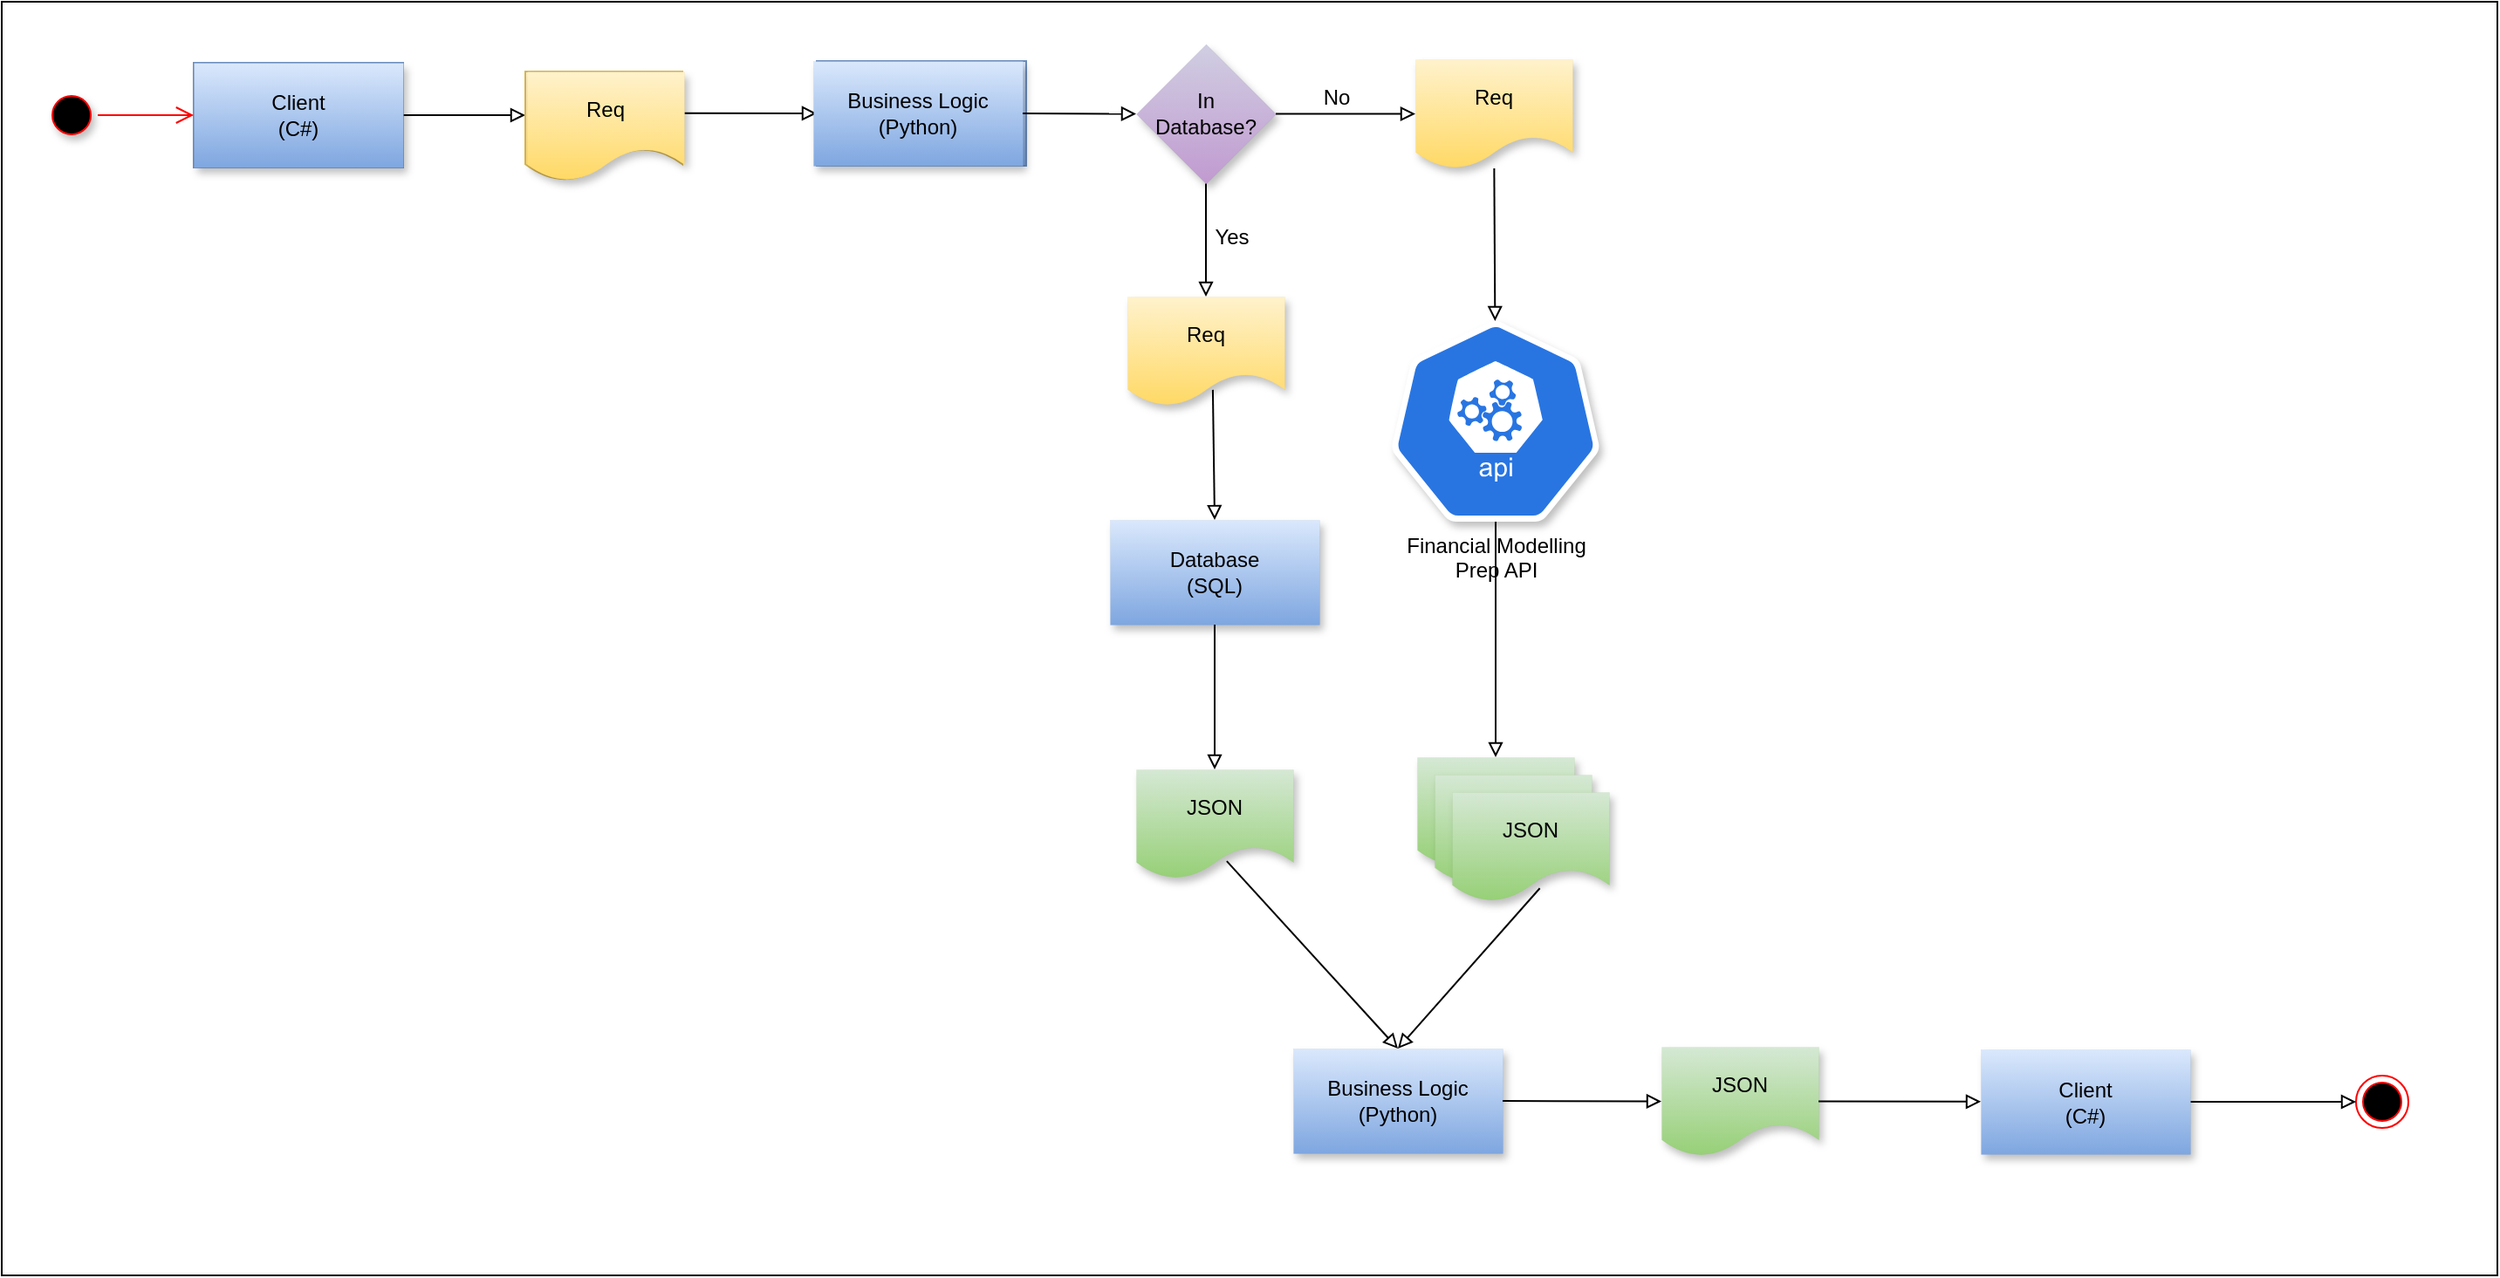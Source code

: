 <mxfile version="21.0.6" type="device"><diagram name="Page-1" id="KfmV6OYn59KmqsXcrxqc"><mxGraphModel dx="2759" dy="2098" grid="1" gridSize="10" guides="1" tooltips="1" connect="1" arrows="1" fold="1" page="1" pageScale="1" pageWidth="850" pageHeight="1100" math="0" shadow="0"><root><mxCell id="0"/><mxCell id="1" parent="0"/><mxCell id="ePvGadUAwdb9zLvmV7eV-70" value="" style="rounded=0;whiteSpace=wrap;html=1;" vertex="1" parent="1"><mxGeometry x="-160" y="-250" width="1430" height="730" as="geometry"/></mxCell><mxCell id="ePvGadUAwdb9zLvmV7eV-25" value="JSON" style="shape=document;whiteSpace=wrap;html=1;boundedLbl=1;fillColor=#d5e8d4;strokeColor=#82b366;gradientColor=#97d077;strokeWidth=0;shadow=1;" vertex="1" parent="1"><mxGeometry x="490" y="190" width="90" height="62.5" as="geometry"/></mxCell><mxCell id="ePvGadUAwdb9zLvmV7eV-27" value="Client&lt;br&gt;(C#)" style="rounded=0;whiteSpace=wrap;html=1;fillColor=#dae8fc;gradientColor=#7ea6e0;strokeColor=#6c8ebf;" vertex="1" parent="1"><mxGeometry x="-50" y="-215" width="120" height="60" as="geometry"/></mxCell><mxCell id="ePvGadUAwdb9zLvmV7eV-29" value="" style="ellipse;html=1;shape=startState;fillColor=#000000;strokeColor=#ff0000;shadow=1;gradientColor=none;" vertex="1" parent="1"><mxGeometry x="-135" y="-200" width="30" height="30" as="geometry"/></mxCell><mxCell id="ePvGadUAwdb9zLvmV7eV-30" value="" style="edgeStyle=orthogonalEdgeStyle;html=1;verticalAlign=bottom;endArrow=open;endSize=8;strokeColor=#ff0000;rounded=0;" edge="1" source="ePvGadUAwdb9zLvmV7eV-29" parent="1"><mxGeometry relative="1" as="geometry"><mxPoint x="-50" y="-185" as="targetPoint"/></mxGeometry></mxCell><mxCell id="ePvGadUAwdb9zLvmV7eV-31" value="" style="ellipse;html=1;shape=endState;fillColor=#000000;strokeColor=#ff0000;" vertex="1" parent="1"><mxGeometry x="1189" y="365.5" width="30" height="30" as="geometry"/></mxCell><mxCell id="ePvGadUAwdb9zLvmV7eV-32" value="" style="endArrow=block;html=1;rounded=0;endFill=0;exitX=1;exitY=0.5;exitDx=0;exitDy=0;" edge="1" parent="1" source="ePvGadUAwdb9zLvmV7eV-27"><mxGeometry width="50" height="50" relative="1" as="geometry"><mxPoint x="119" y="295" as="sourcePoint"/><mxPoint x="140" y="-185" as="targetPoint"/></mxGeometry></mxCell><mxCell id="ePvGadUAwdb9zLvmV7eV-33" value="Req" style="shape=document;whiteSpace=wrap;html=1;boundedLbl=1;fillColor=#fff2cc;strokeColor=#d6b656;gradientColor=#ffd966;" vertex="1" parent="1"><mxGeometry x="140" y="-210" width="90" height="62.5" as="geometry"/></mxCell><mxCell id="ePvGadUAwdb9zLvmV7eV-34" value="Business Logic&lt;br&gt;(Python)" style="rounded=0;whiteSpace=wrap;html=1;fillColor=#dae8fc;gradientColor=#7ea6e0;strokeColor=#6c8ebf;" vertex="1" parent="1"><mxGeometry x="307" y="-216" width="120" height="60" as="geometry"/></mxCell><mxCell id="ePvGadUAwdb9zLvmV7eV-35" value="" style="endArrow=block;html=1;rounded=0;endFill=0;exitX=1;exitY=0.5;exitDx=0;exitDy=0;entryX=0;entryY=0.5;entryDx=0;entryDy=0;" edge="1" parent="1" source="ePvGadUAwdb9zLvmV7eV-57" target="ePvGadUAwdb9zLvmV7eV-31"><mxGeometry width="50" height="50" relative="1" as="geometry"><mxPoint x="-200" y="-20" as="sourcePoint"/><mxPoint x="-90" y="-30" as="targetPoint"/></mxGeometry></mxCell><mxCell id="ePvGadUAwdb9zLvmV7eV-36" value="" style="endArrow=block;html=1;rounded=0;endFill=0;exitX=1.013;exitY=0.381;exitDx=0;exitDy=0;exitPerimeter=0;entryX=0;entryY=0.5;entryDx=0;entryDy=0;" edge="1" parent="1" source="ePvGadUAwdb9zLvmV7eV-33" target="ePvGadUAwdb9zLvmV7eV-34"><mxGeometry width="50" height="50" relative="1" as="geometry"><mxPoint x="280" y="-180" as="sourcePoint"/><mxPoint x="280" y="-170" as="targetPoint"/></mxGeometry></mxCell><mxCell id="ePvGadUAwdb9zLvmV7eV-37" value="In &lt;br&gt;Database?" style="rhombus;whiteSpace=wrap;html=1;fillColor=#d0cee2;strokeColor=#56517e;gradientColor=#c19ad0;shadow=1;rounded=0;strokeWidth=0;" vertex="1" parent="1"><mxGeometry x="490" y="-225.75" width="80" height="80" as="geometry"/></mxCell><mxCell id="ePvGadUAwdb9zLvmV7eV-38" value="Client&lt;br&gt;(C#)" style="rounded=0;whiteSpace=wrap;html=1;fillColor=#dae8fc;gradientColor=#7ea6e0;strokeColor=#6c8ebf;strokeWidth=0;shadow=1;" vertex="1" parent="1"><mxGeometry x="-50" y="-215" width="120" height="60" as="geometry"/></mxCell><mxCell id="ePvGadUAwdb9zLvmV7eV-39" value="Business Logic&lt;br&gt;(Python)" style="rounded=0;whiteSpace=wrap;html=1;fillColor=#dae8fc;gradientColor=#7ea6e0;strokeColor=#6c8ebf;strokeWidth=0;shadow=1;" vertex="1" parent="1"><mxGeometry x="305" y="-216" width="120" height="60" as="geometry"/></mxCell><mxCell id="ePvGadUAwdb9zLvmV7eV-40" value="Req" style="shape=document;whiteSpace=wrap;html=1;boundedLbl=1;fillColor=#fff2cc;strokeColor=#d6b656;gradientColor=#ffd966;strokeWidth=0;shadow=1;" vertex="1" parent="1"><mxGeometry x="141" y="-210" width="90" height="62.5" as="geometry"/></mxCell><mxCell id="ePvGadUAwdb9zLvmV7eV-41" value="Database&lt;br&gt;(SQL)" style="rounded=0;whiteSpace=wrap;html=1;fillColor=#dae8fc;gradientColor=#7ea6e0;strokeColor=#6c8ebf;strokeWidth=0;shadow=1;" vertex="1" parent="1"><mxGeometry x="475" y="47" width="120" height="60" as="geometry"/></mxCell><mxCell id="ePvGadUAwdb9zLvmV7eV-42" value="" style="endArrow=block;html=1;rounded=0;endFill=0;exitX=1;exitY=0.5;exitDx=0;exitDy=0;entryX=0;entryY=0.5;entryDx=0;entryDy=0;" edge="1" parent="1" source="ePvGadUAwdb9zLvmV7eV-39" target="ePvGadUAwdb9zLvmV7eV-37"><mxGeometry width="50" height="50" relative="1" as="geometry"><mxPoint x="-190" y="-10" as="sourcePoint"/><mxPoint x="-80" y="-20" as="targetPoint"/></mxGeometry></mxCell><mxCell id="ePvGadUAwdb9zLvmV7eV-44" value="Yes" style="text;html=1;strokeColor=none;fillColor=none;align=center;verticalAlign=middle;whiteSpace=wrap;rounded=0;" vertex="1" parent="1"><mxGeometry x="515" y="-130" width="60" height="30" as="geometry"/></mxCell><mxCell id="ePvGadUAwdb9zLvmV7eV-45" value="Business Logic&lt;br&gt;(Python)" style="rounded=0;whiteSpace=wrap;html=1;fillColor=#dae8fc;gradientColor=#7ea6e0;strokeColor=#6c8ebf;strokeWidth=0;shadow=1;" vertex="1" parent="1"><mxGeometry x="580" y="350" width="120" height="60" as="geometry"/></mxCell><mxCell id="ePvGadUAwdb9zLvmV7eV-46" value="Req" style="shape=document;whiteSpace=wrap;html=1;boundedLbl=1;fillColor=#fff2cc;strokeColor=#d6b656;gradientColor=#ffd966;strokeWidth=0;shadow=1;" vertex="1" parent="1"><mxGeometry x="485" y="-81" width="90" height="62.5" as="geometry"/></mxCell><mxCell id="ePvGadUAwdb9zLvmV7eV-47" value="Req" style="shape=document;whiteSpace=wrap;html=1;boundedLbl=1;fillColor=#fff2cc;strokeColor=#d6b656;gradientColor=#ffd966;strokeWidth=0;shadow=1;" vertex="1" parent="1"><mxGeometry x="650" y="-217" width="90" height="62.5" as="geometry"/></mxCell><mxCell id="ePvGadUAwdb9zLvmV7eV-48" value="Financial Modelling &lt;br&gt;Prep API" style="sketch=0;html=1;dashed=0;whitespace=wrap;fillColor=#2875E2;strokeColor=#ffffff;points=[[0.005,0.63,0],[0.1,0.2,0],[0.9,0.2,0],[0.5,0,0],[0.995,0.63,0],[0.72,0.99,0],[0.5,1,0],[0.28,0.99,0]];verticalLabelPosition=bottom;align=center;verticalAlign=top;shape=mxgraph.kubernetes.icon;prIcon=api;shadow=1;" vertex="1" parent="1"><mxGeometry x="636" y="-67" width="120" height="115" as="geometry"/></mxCell><mxCell id="ePvGadUAwdb9zLvmV7eV-49" value="No" style="text;html=1;strokeColor=none;fillColor=none;align=center;verticalAlign=middle;whiteSpace=wrap;rounded=0;" vertex="1" parent="1"><mxGeometry x="575" y="-210" width="60" height="30" as="geometry"/></mxCell><mxCell id="ePvGadUAwdb9zLvmV7eV-50" value="JSON" style="shape=document;whiteSpace=wrap;html=1;boundedLbl=1;fillColor=#d5e8d4;strokeColor=#82b366;gradientColor=#97d077;strokeWidth=0;shadow=1;" vertex="1" parent="1"><mxGeometry x="651" y="183" width="90" height="62.5" as="geometry"/></mxCell><mxCell id="ePvGadUAwdb9zLvmV7eV-51" value="JSON" style="shape=document;whiteSpace=wrap;html=1;boundedLbl=1;fillColor=#d5e8d4;strokeColor=#82b366;gradientColor=#97d077;strokeWidth=0;shadow=1;" vertex="1" parent="1"><mxGeometry x="661" y="193" width="90" height="62.5" as="geometry"/></mxCell><mxCell id="ePvGadUAwdb9zLvmV7eV-52" value="JSON" style="shape=document;whiteSpace=wrap;html=1;boundedLbl=1;fillColor=#d5e8d4;strokeColor=#82b366;gradientColor=#97d077;strokeWidth=0;shadow=1;" vertex="1" parent="1"><mxGeometry x="671" y="203" width="90" height="62.5" as="geometry"/></mxCell><mxCell id="ePvGadUAwdb9zLvmV7eV-56" value="JSON" style="shape=document;whiteSpace=wrap;html=1;boundedLbl=1;fillColor=#d5e8d4;strokeColor=#82b366;gradientColor=#97d077;strokeWidth=0;shadow=1;" vertex="1" parent="1"><mxGeometry x="791" y="349" width="90" height="62.5" as="geometry"/></mxCell><mxCell id="ePvGadUAwdb9zLvmV7eV-57" value="Client&lt;br&gt;(C#)" style="rounded=0;whiteSpace=wrap;html=1;fillColor=#dae8fc;gradientColor=#7ea6e0;strokeColor=#6c8ebf;strokeWidth=0;shadow=1;" vertex="1" parent="1"><mxGeometry x="974" y="350.5" width="120" height="60" as="geometry"/></mxCell><mxCell id="ePvGadUAwdb9zLvmV7eV-58" value="" style="endArrow=block;html=1;rounded=0;endFill=0;exitX=1;exitY=0.5;exitDx=0;exitDy=0;" edge="1" parent="1" source="ePvGadUAwdb9zLvmV7eV-56" target="ePvGadUAwdb9zLvmV7eV-57"><mxGeometry width="50" height="50" relative="1" as="geometry"><mxPoint x="-190" y="-10" as="sourcePoint"/><mxPoint x="-80" y="-20" as="targetPoint"/></mxGeometry></mxCell><mxCell id="ePvGadUAwdb9zLvmV7eV-59" value="" style="endArrow=block;html=1;rounded=0;endFill=0;exitX=1;exitY=0.5;exitDx=0;exitDy=0;entryX=0;entryY=0.5;entryDx=0;entryDy=0;" edge="1" parent="1" source="ePvGadUAwdb9zLvmV7eV-45" target="ePvGadUAwdb9zLvmV7eV-56"><mxGeometry width="50" height="50" relative="1" as="geometry"><mxPoint x="-180" as="sourcePoint"/><mxPoint x="-70" y="-10" as="targetPoint"/></mxGeometry></mxCell><mxCell id="ePvGadUAwdb9zLvmV7eV-60" value="" style="endArrow=block;html=1;rounded=0;endFill=0;exitX=0.559;exitY=0.882;exitDx=0;exitDy=0;exitPerimeter=0;entryX=0.5;entryY=0;entryDx=0;entryDy=0;" edge="1" parent="1" source="ePvGadUAwdb9zLvmV7eV-52" target="ePvGadUAwdb9zLvmV7eV-45"><mxGeometry width="50" height="50" relative="1" as="geometry"><mxPoint x="-170" y="10" as="sourcePoint"/><mxPoint x="-60" as="targetPoint"/></mxGeometry></mxCell><mxCell id="ePvGadUAwdb9zLvmV7eV-61" value="" style="endArrow=block;html=1;rounded=0;endFill=0;exitX=0.5;exitY=1;exitDx=0;exitDy=0;exitPerimeter=0;entryX=0.5;entryY=0;entryDx=0;entryDy=0;" edge="1" parent="1" source="ePvGadUAwdb9zLvmV7eV-48" target="ePvGadUAwdb9zLvmV7eV-50"><mxGeometry width="50" height="50" relative="1" as="geometry"><mxPoint x="-160" y="20" as="sourcePoint"/><mxPoint x="-50" y="10" as="targetPoint"/></mxGeometry></mxCell><mxCell id="ePvGadUAwdb9zLvmV7eV-62" value="" style="endArrow=block;html=1;rounded=0;endFill=0;exitX=0.577;exitY=0.841;exitDx=0;exitDy=0;exitPerimeter=0;entryX=0.5;entryY=0;entryDx=0;entryDy=0;" edge="1" parent="1" source="ePvGadUAwdb9zLvmV7eV-25" target="ePvGadUAwdb9zLvmV7eV-45"><mxGeometry width="50" height="50" relative="1" as="geometry"><mxPoint x="-150" y="30" as="sourcePoint"/><mxPoint x="-40" y="20" as="targetPoint"/></mxGeometry></mxCell><mxCell id="ePvGadUAwdb9zLvmV7eV-63" value="" style="endArrow=block;html=1;rounded=0;endFill=0;exitX=0.5;exitY=1;exitDx=0;exitDy=0;entryX=0.5;entryY=0;entryDx=0;entryDy=0;" edge="1" parent="1" source="ePvGadUAwdb9zLvmV7eV-41" target="ePvGadUAwdb9zLvmV7eV-25"><mxGeometry width="50" height="50" relative="1" as="geometry"><mxPoint x="-140" y="40" as="sourcePoint"/><mxPoint x="-30" y="30" as="targetPoint"/></mxGeometry></mxCell><mxCell id="ePvGadUAwdb9zLvmV7eV-64" value="" style="endArrow=block;html=1;rounded=0;endFill=0;exitX=0.544;exitY=0.855;exitDx=0;exitDy=0;exitPerimeter=0;entryX=0.5;entryY=0;entryDx=0;entryDy=0;" edge="1" parent="1" source="ePvGadUAwdb9zLvmV7eV-46" target="ePvGadUAwdb9zLvmV7eV-41"><mxGeometry width="50" height="50" relative="1" as="geometry"><mxPoint x="-130" y="50" as="sourcePoint"/><mxPoint x="-20" y="40" as="targetPoint"/></mxGeometry></mxCell><mxCell id="ePvGadUAwdb9zLvmV7eV-65" value="" style="endArrow=block;html=1;rounded=0;endFill=0;exitX=0.5;exitY=1;exitDx=0;exitDy=0;entryX=0.5;entryY=0;entryDx=0;entryDy=0;" edge="1" parent="1" source="ePvGadUAwdb9zLvmV7eV-37" target="ePvGadUAwdb9zLvmV7eV-46"><mxGeometry width="50" height="50" relative="1" as="geometry"><mxPoint x="-120" y="60" as="sourcePoint"/><mxPoint x="-10" y="50" as="targetPoint"/></mxGeometry></mxCell><mxCell id="ePvGadUAwdb9zLvmV7eV-66" value="" style="endArrow=block;html=1;rounded=0;endFill=0;" edge="1" parent="1" source="ePvGadUAwdb9zLvmV7eV-47" target="ePvGadUAwdb9zLvmV7eV-48"><mxGeometry width="50" height="50" relative="1" as="geometry"><mxPoint x="-110" y="70" as="sourcePoint"/><mxPoint y="60" as="targetPoint"/></mxGeometry></mxCell><mxCell id="ePvGadUAwdb9zLvmV7eV-67" value="" style="endArrow=block;html=1;rounded=0;endFill=0;exitX=1;exitY=0.5;exitDx=0;exitDy=0;entryX=0;entryY=0.5;entryDx=0;entryDy=0;" edge="1" parent="1" source="ePvGadUAwdb9zLvmV7eV-37" target="ePvGadUAwdb9zLvmV7eV-47"><mxGeometry width="50" height="50" relative="1" as="geometry"><mxPoint x="-100" y="80" as="sourcePoint"/><mxPoint x="10" y="70" as="targetPoint"/></mxGeometry></mxCell></root></mxGraphModel></diagram></mxfile>